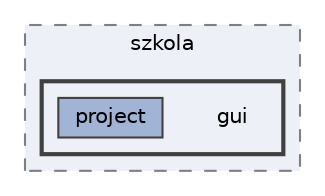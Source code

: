 digraph "G:/protondrive/My files/szkola/gui"
{
 // LATEX_PDF_SIZE
  bgcolor="transparent";
  edge [fontname=Helvetica,fontsize=10,labelfontname=Helvetica,labelfontsize=10];
  node [fontname=Helvetica,fontsize=10,shape=box,height=0.2,width=0.4];
  compound=true
  subgraph clusterdir_de1f61a1b27e986fb2727b974df8fc11 {
    graph [ bgcolor="#edf0f7", pencolor="grey50", label="szkola", fontname=Helvetica,fontsize=10 style="filled,dashed", URL="dir_de1f61a1b27e986fb2727b974df8fc11.html",tooltip=""]
  subgraph clusterdir_55afcef7c7d2cce4a30a3994fec7fbab {
    graph [ bgcolor="#edf0f7", pencolor="grey25", label="", fontname=Helvetica,fontsize=10 style="filled,bold", URL="dir_55afcef7c7d2cce4a30a3994fec7fbab.html",tooltip=""]
    dir_55afcef7c7d2cce4a30a3994fec7fbab [shape=plaintext, label="gui"];
  dir_a33e5e79bc77087c49c6c28ea15f6b47 [label="project", fillcolor="#a2b4d6", color="grey25", style="filled", URL="dir_a33e5e79bc77087c49c6c28ea15f6b47.html",tooltip=""];
  }
  }
}
